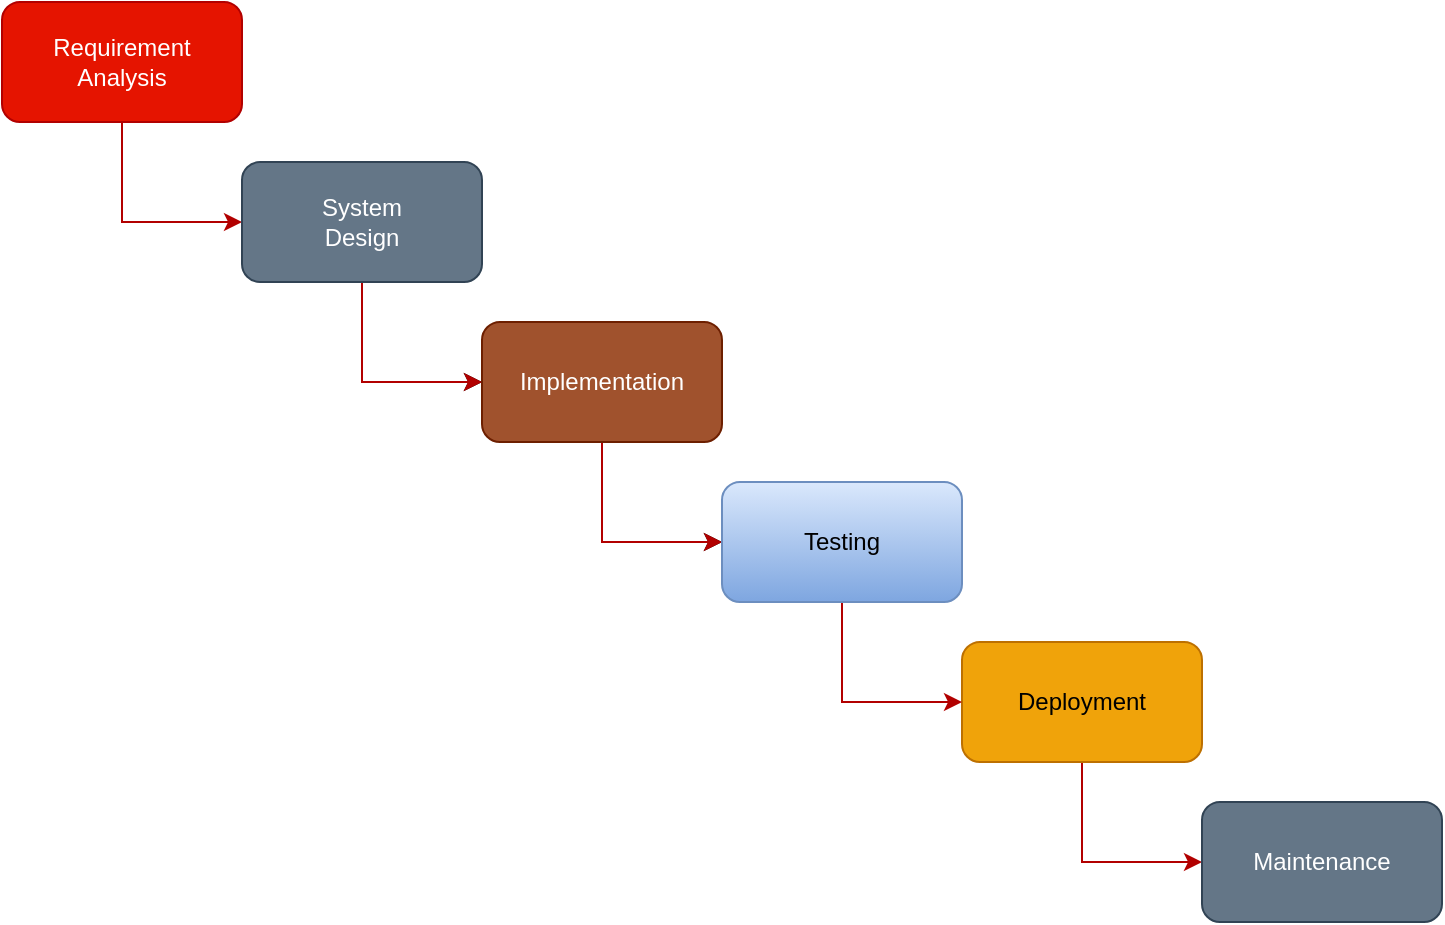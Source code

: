 <mxfile version="14.6.13" type="device"><diagram id="noxHuxCOYyuPrF7XlmRY" name="Page-1"><mxGraphModel dx="1209" dy="703" grid="1" gridSize="10" guides="1" tooltips="1" connect="1" arrows="1" fold="1" page="1" pageScale="1" pageWidth="850" pageHeight="1100" background="#FFFFFF" math="0" shadow="0"><root><mxCell id="0"/><mxCell id="1" parent="0"/><mxCell id="2uPtgvKBg-_A8N5ym4pg-3" style="edgeStyle=orthogonalEdgeStyle;rounded=0;orthogonalLoop=1;jettySize=auto;html=1;entryX=0;entryY=0.5;entryDx=0;entryDy=0;fillColor=#e51400;strokeColor=#B20000;" edge="1" parent="1" source="JtjY87VqtBZ7KB_6yeFq-1" target="JtjY87VqtBZ7KB_6yeFq-2"><mxGeometry relative="1" as="geometry"/></mxCell><mxCell id="JtjY87VqtBZ7KB_6yeFq-1" value="Requirement &lt;br&gt;Analysis" style="rounded=1;whiteSpace=wrap;html=1;fillColor=#e51400;strokeColor=#B20000;fontColor=#ffffff;" parent="1" vertex="1"><mxGeometry x="60" y="160" width="120" height="60" as="geometry"/></mxCell><mxCell id="JtjY87VqtBZ7KB_6yeFq-11" style="edgeStyle=orthogonalEdgeStyle;rounded=0;orthogonalLoop=1;jettySize=auto;html=1;entryX=0;entryY=0.5;entryDx=0;entryDy=0;" parent="1" source="JtjY87VqtBZ7KB_6yeFq-2" target="JtjY87VqtBZ7KB_6yeFq-3" edge="1"><mxGeometry relative="1" as="geometry"/></mxCell><mxCell id="2uPtgvKBg-_A8N5ym4pg-4" style="edgeStyle=orthogonalEdgeStyle;rounded=0;orthogonalLoop=1;jettySize=auto;html=1;entryX=0;entryY=0.5;entryDx=0;entryDy=0;fillColor=#e51400;strokeColor=#B20000;" edge="1" parent="1" source="JtjY87VqtBZ7KB_6yeFq-2" target="JtjY87VqtBZ7KB_6yeFq-3"><mxGeometry relative="1" as="geometry"/></mxCell><mxCell id="JtjY87VqtBZ7KB_6yeFq-2" value="System&lt;br&gt;Design" style="rounded=1;whiteSpace=wrap;html=1;fillColor=#647687;strokeColor=#314354;fontColor=#ffffff;" parent="1" vertex="1"><mxGeometry x="180" y="240" width="120" height="60" as="geometry"/></mxCell><mxCell id="JtjY87VqtBZ7KB_6yeFq-12" style="edgeStyle=orthogonalEdgeStyle;rounded=0;orthogonalLoop=1;jettySize=auto;html=1;entryX=0;entryY=0.5;entryDx=0;entryDy=0;" parent="1" source="JtjY87VqtBZ7KB_6yeFq-3" target="JtjY87VqtBZ7KB_6yeFq-5" edge="1"><mxGeometry relative="1" as="geometry"/></mxCell><mxCell id="2uPtgvKBg-_A8N5ym4pg-5" style="edgeStyle=orthogonalEdgeStyle;rounded=0;orthogonalLoop=1;jettySize=auto;html=1;entryX=0;entryY=0.5;entryDx=0;entryDy=0;fillColor=#e51400;strokeColor=#B20000;" edge="1" parent="1" source="JtjY87VqtBZ7KB_6yeFq-3" target="JtjY87VqtBZ7KB_6yeFq-5"><mxGeometry relative="1" as="geometry"/></mxCell><mxCell id="JtjY87VqtBZ7KB_6yeFq-3" value="Implementation" style="rounded=1;whiteSpace=wrap;html=1;fillColor=#a0522d;strokeColor=#6D1F00;fontColor=#ffffff;" parent="1" vertex="1"><mxGeometry x="300" y="320" width="120" height="60" as="geometry"/></mxCell><mxCell id="2uPtgvKBg-_A8N5ym4pg-7" style="edgeStyle=orthogonalEdgeStyle;rounded=0;orthogonalLoop=1;jettySize=auto;html=1;entryX=0;entryY=0.5;entryDx=0;entryDy=0;fillColor=#e51400;strokeColor=#B20000;" edge="1" parent="1" source="JtjY87VqtBZ7KB_6yeFq-4" target="JtjY87VqtBZ7KB_6yeFq-8"><mxGeometry relative="1" as="geometry"/></mxCell><mxCell id="JtjY87VqtBZ7KB_6yeFq-4" value="Deployment" style="rounded=1;whiteSpace=wrap;html=1;fillColor=#f0a30a;strokeColor=#BD7000;fontColor=#000000;" parent="1" vertex="1"><mxGeometry x="540" y="480" width="120" height="60" as="geometry"/></mxCell><mxCell id="2uPtgvKBg-_A8N5ym4pg-6" style="edgeStyle=orthogonalEdgeStyle;rounded=0;orthogonalLoop=1;jettySize=auto;html=1;entryX=0;entryY=0.5;entryDx=0;entryDy=0;fillColor=#e51400;strokeColor=#B20000;" edge="1" parent="1" source="JtjY87VqtBZ7KB_6yeFq-5" target="JtjY87VqtBZ7KB_6yeFq-4"><mxGeometry relative="1" as="geometry"/></mxCell><mxCell id="JtjY87VqtBZ7KB_6yeFq-5" value="Testing" style="rounded=1;whiteSpace=wrap;html=1;fillColor=#dae8fc;strokeColor=#6c8ebf;gradientColor=#7ea6e0;" parent="1" vertex="1"><mxGeometry x="420" y="400" width="120" height="60" as="geometry"/></mxCell><mxCell id="JtjY87VqtBZ7KB_6yeFq-8" value="Maintenance" style="rounded=1;whiteSpace=wrap;html=1;fillColor=#647687;strokeColor=#314354;fontColor=#ffffff;" parent="1" vertex="1"><mxGeometry x="660" y="560" width="120" height="60" as="geometry"/></mxCell></root></mxGraphModel></diagram></mxfile>